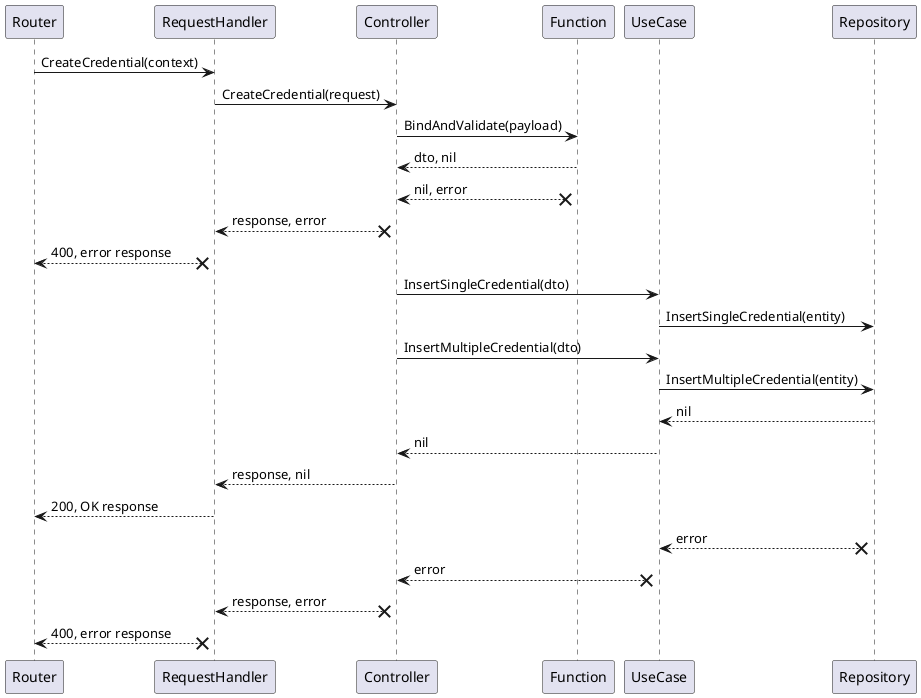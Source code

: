 @startuml
'https://plantuml.com/sequence-diagram

participant Router
participant RequestHandler as rh
participant Controller as ctrl
participant Function as func
participant UseCase as uc
participant Repository as repo

Router -> rh : CreateCredential(context)
rh -> ctrl : CreateCredential(request)
ctrl -> func : BindAndValidate(payload)
func --> ctrl : dto, nil
func x--> ctrl : nil, error
ctrl x--> rh : response, error
rh x--> Router : 400, error response
ctrl -> uc : InsertSingleCredential(dto)
uc -> repo : InsertSingleCredential(entity)
ctrl -> uc : InsertMultipleCredential(dto)
uc -> repo : InsertMultipleCredential(entity)
repo --> uc : nil
uc --> ctrl : nil
ctrl --> rh : response, nil
rh --> Router : 200, OK response
repo x--> uc : error
uc x--> ctrl : error
ctrl x--> rh : response, error
rh x--> Router : 400, error response

@enduml
